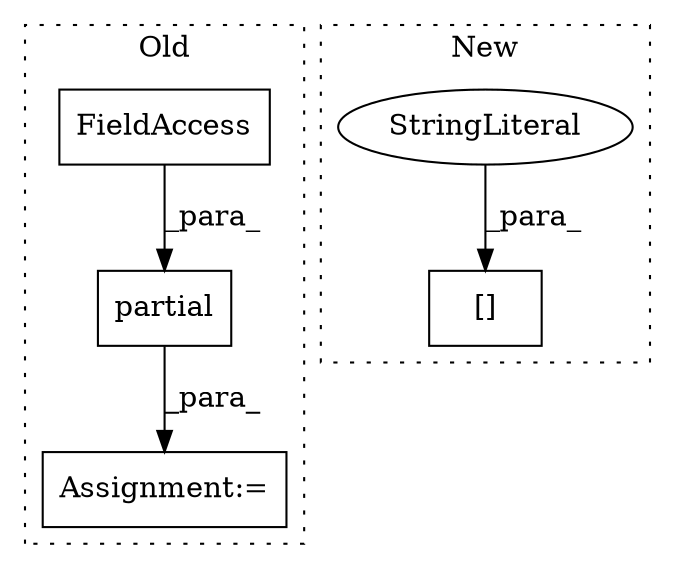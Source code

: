 digraph G {
subgraph cluster0 {
1 [label="partial" a="32" s="6282,6323" l="8,1" shape="box"];
3 [label="FieldAccess" a="22" s="6290" l="22" shape="box"];
4 [label="Assignment:=" a="7" s="6670" l="1" shape="box"];
label = "Old";
style="dotted";
}
subgraph cluster1 {
2 [label="[]" a="2" s="6511,6524" l="7,1" shape="box"];
5 [label="StringLiteral" a="45" s="6518" l="6" shape="ellipse"];
label = "New";
style="dotted";
}
1 -> 4 [label="_para_"];
3 -> 1 [label="_para_"];
5 -> 2 [label="_para_"];
}